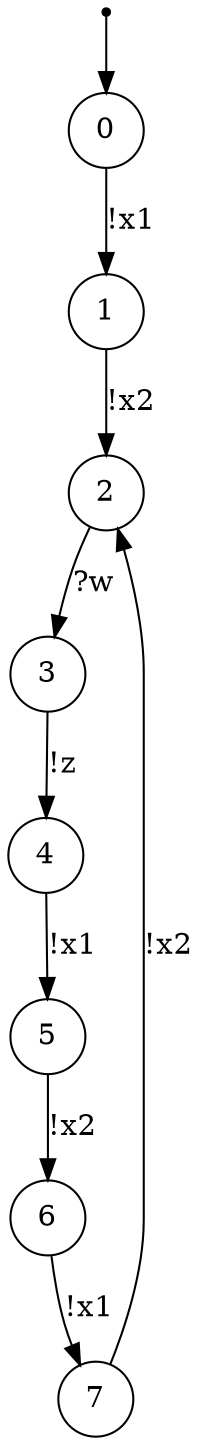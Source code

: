 digraph {
 node [shape=point] ENTRY
 node [shape=circle]
 ENTRY -> 0
0 -> 1 [label="!x1"]
1 -> 2 [label="!x2"]
2 -> 3 [label="?w"]
3 -> 4 [label="!z"]
4 -> 5 [label="!x1"]
5 -> 6 [label="!x2"]
6 -> 7 [label="!x1"]
7 -> 2 [label="!x2"]
}